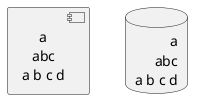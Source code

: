 {
  "sha1": "fqa9cp9ppssdzdyw1fzt493v3qvd8q9",
  "insertion": {
    "when": "2024-06-01T09:03:06.513Z",
    "url": "https://forum.plantuml.net/12957/component-regression-with-version-1-2021-01beta7?show=12959#c12959",
    "user": "plantuml@gmail.com"
  }
}
@startuml
<style>
component {
  HorizontalAlignment center
}
database {
  HorizontalAlignment right
}
</style>

component c [
a
abc
a b c d
]

database d [
a
abc
a b c d
]
@enduml
